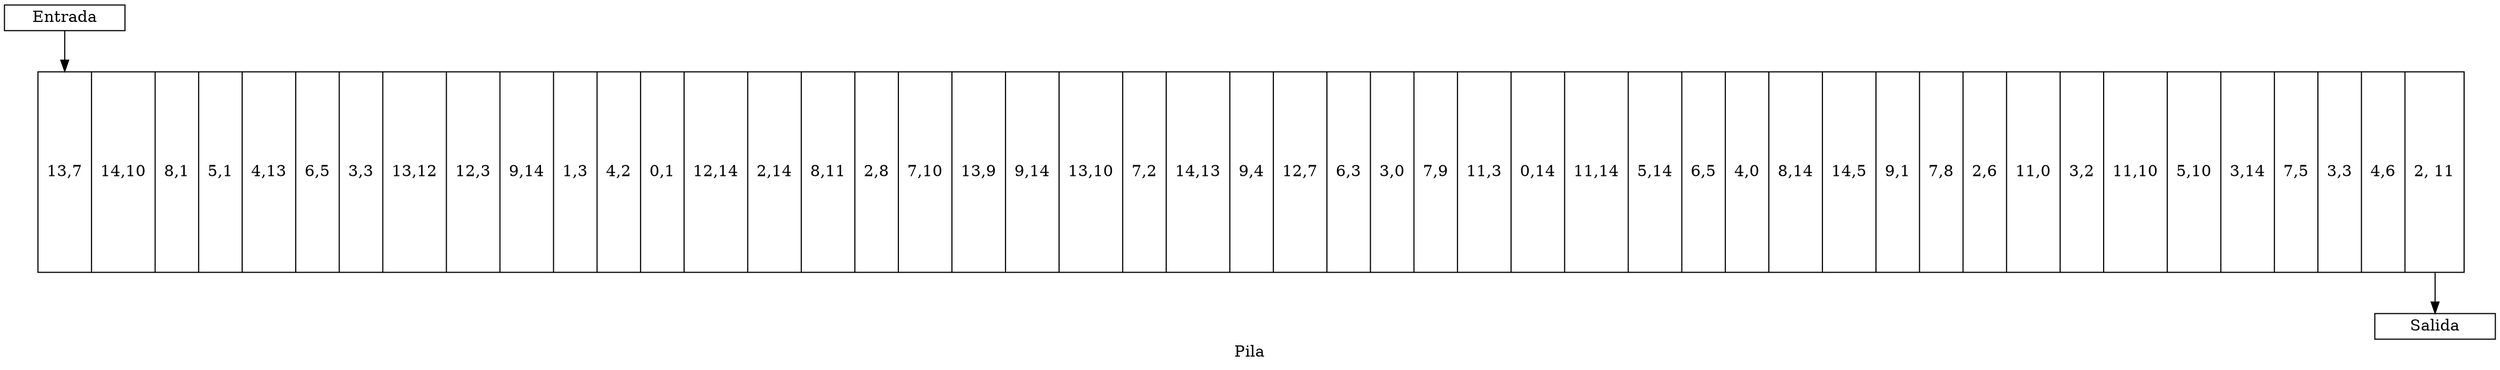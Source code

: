 digraph G {
label="Pila";
nodesep=.05;
node[shape=record,width=.1,height=.1];
node0[label = "<f0>13,7|<f1>14,10|<f2>8,1|<f3>5,1|<f4>4,13|<f5>6,5|<f6>3,3|<f7>13,12|<f8>12,3|<f9>9,14|<f10>1,3|<f11>4,2|<f12>0,1|<f13>12,14|<f14>2,14|<f15>8,11|<f16>2,8|<f17>7,10|<f18>13,9|<f19>9,14|<f20>13,10|<f21>7,2|<f22>14,13|<f23>9,4|<f24>12,7|<f25>6,3|<f26>3,0|<f27>7,9|<f28>11,3|<f29>0,14|<f30>11,14|<f31>5,14|<f32>6,5|<f33>4,0|<f34>8,14|<f35>14,5|<f36>9,1|<f37>7,8|<f38>2,6|<f39>11,0|<f40>3,2|<f41>11,10|<f42>5,10|<f43>3,14|<f44>7,5|<f45>3,3|<f46>4,6|< f47>2, 11",height = 2.5];
node [width = 1.5];
Entrada->node0:f0
node0:f47->Salida}
